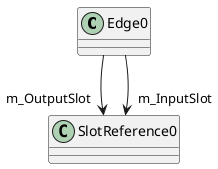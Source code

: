 @startuml
class Edge0 {
}
Edge0 --> "m_OutputSlot" SlotReference0
Edge0 --> "m_InputSlot" SlotReference0
@enduml
